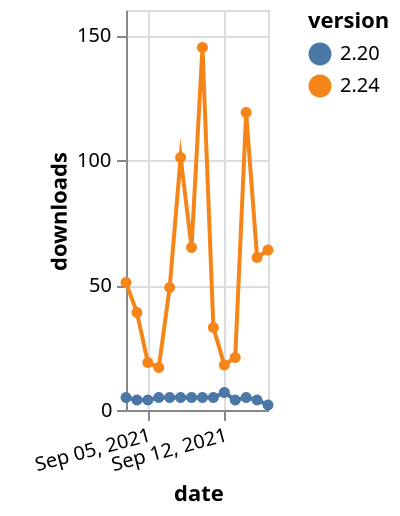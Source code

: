 {"$schema": "https://vega.github.io/schema/vega-lite/v5.json", "description": "A simple bar chart with embedded data.", "data": {"values": [{"date": "2021-09-03", "total": 65292, "delta": 51, "version": "2.24"}, {"date": "2021-09-04", "total": 65331, "delta": 39, "version": "2.24"}, {"date": "2021-09-05", "total": 65350, "delta": 19, "version": "2.24"}, {"date": "2021-09-06", "total": 65367, "delta": 17, "version": "2.24"}, {"date": "2021-09-07", "total": 65416, "delta": 49, "version": "2.24"}, {"date": "2021-09-08", "total": 65517, "delta": 101, "version": "2.24"}, {"date": "2021-09-09", "total": 65582, "delta": 65, "version": "2.24"}, {"date": "2021-09-10", "total": 65727, "delta": 145, "version": "2.24"}, {"date": "2021-09-11", "total": 65760, "delta": 33, "version": "2.24"}, {"date": "2021-09-12", "total": 65778, "delta": 18, "version": "2.24"}, {"date": "2021-09-13", "total": 65799, "delta": 21, "version": "2.24"}, {"date": "2021-09-14", "total": 65918, "delta": 119, "version": "2.24"}, {"date": "2021-09-15", "total": 65979, "delta": 61, "version": "2.24"}, {"date": "2021-09-16", "total": 66043, "delta": 64, "version": "2.24"}, {"date": "2021-09-03", "total": 18112, "delta": 5, "version": "2.20"}, {"date": "2021-09-04", "total": 18116, "delta": 4, "version": "2.20"}, {"date": "2021-09-05", "total": 18120, "delta": 4, "version": "2.20"}, {"date": "2021-09-06", "total": 18125, "delta": 5, "version": "2.20"}, {"date": "2021-09-07", "total": 18130, "delta": 5, "version": "2.20"}, {"date": "2021-09-08", "total": 18135, "delta": 5, "version": "2.20"}, {"date": "2021-09-09", "total": 18140, "delta": 5, "version": "2.20"}, {"date": "2021-09-10", "total": 18145, "delta": 5, "version": "2.20"}, {"date": "2021-09-11", "total": 18150, "delta": 5, "version": "2.20"}, {"date": "2021-09-12", "total": 18157, "delta": 7, "version": "2.20"}, {"date": "2021-09-13", "total": 18161, "delta": 4, "version": "2.20"}, {"date": "2021-09-14", "total": 18166, "delta": 5, "version": "2.20"}, {"date": "2021-09-15", "total": 18170, "delta": 4, "version": "2.20"}, {"date": "2021-09-16", "total": 18172, "delta": 2, "version": "2.20"}]}, "width": "container", "mark": {"type": "line", "point": {"filled": true}}, "encoding": {"x": {"field": "date", "type": "temporal", "timeUnit": "yearmonthdate", "title": "date", "axis": {"labelAngle": -15}}, "y": {"field": "delta", "type": "quantitative", "title": "downloads"}, "color": {"field": "version", "type": "nominal"}, "tooltip": {"field": "delta"}}}